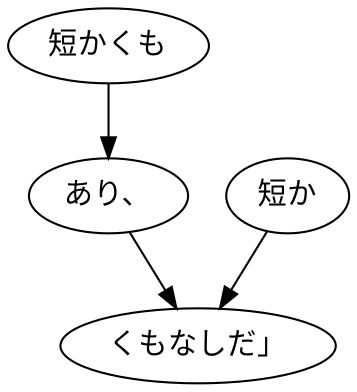 digraph graph8698 {
	node0 [label="短かくも"];
	node1 [label="あり、"];
	node2 [label="短か"];
	node3 [label="くもなしだ」"];
	node0 -> node1;
	node1 -> node3;
	node2 -> node3;
}
